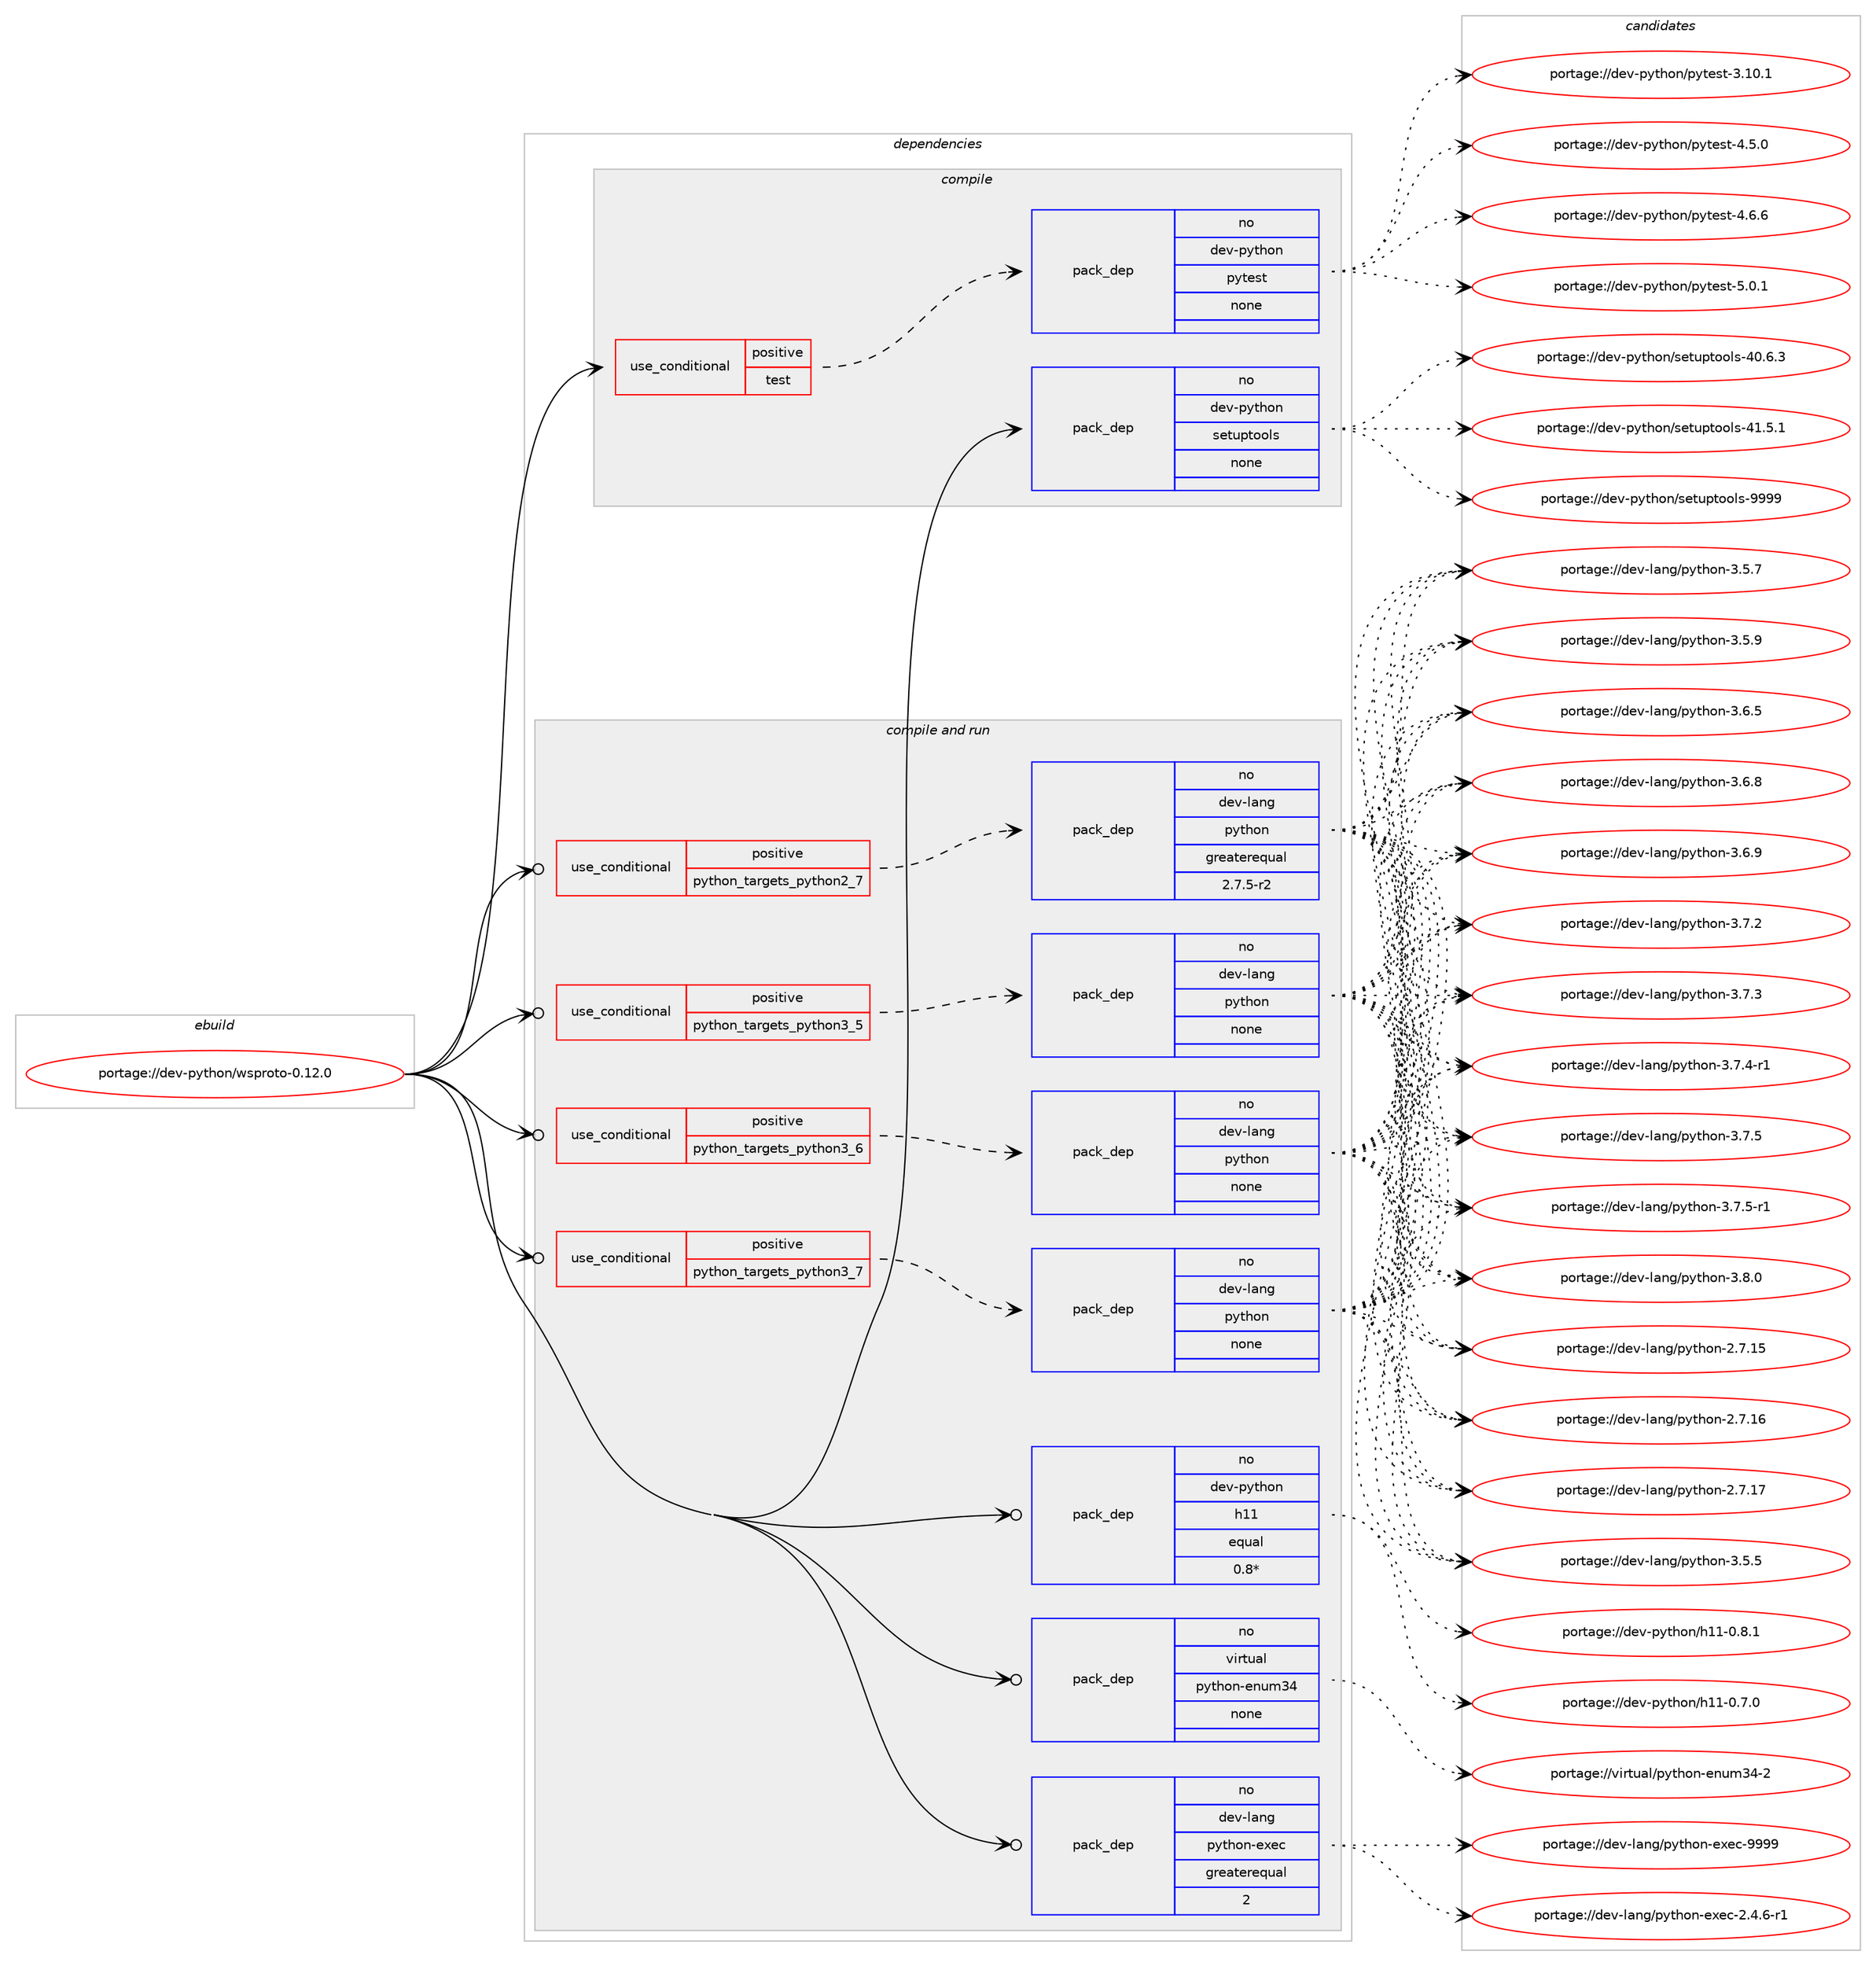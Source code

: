 digraph prolog {

# *************
# Graph options
# *************

newrank=true;
concentrate=true;
compound=true;
graph [rankdir=LR,fontname=Helvetica,fontsize=10,ranksep=1.5];#, ranksep=2.5, nodesep=0.2];
edge  [arrowhead=vee];
node  [fontname=Helvetica,fontsize=10];

# **********
# The ebuild
# **********

subgraph cluster_leftcol {
color=gray;
rank=same;
label=<<i>ebuild</i>>;
id [label="portage://dev-python/wsproto-0.12.0", color=red, width=4, href="../dev-python/wsproto-0.12.0.svg"];
}

# ****************
# The dependencies
# ****************

subgraph cluster_midcol {
color=gray;
label=<<i>dependencies</i>>;
subgraph cluster_compile {
fillcolor="#eeeeee";
style=filled;
label=<<i>compile</i>>;
subgraph cond40889 {
dependency179313 [label=<<TABLE BORDER="0" CELLBORDER="1" CELLSPACING="0" CELLPADDING="4"><TR><TD ROWSPAN="3" CELLPADDING="10">use_conditional</TD></TR><TR><TD>positive</TD></TR><TR><TD>test</TD></TR></TABLE>>, shape=none, color=red];
subgraph pack135013 {
dependency179314 [label=<<TABLE BORDER="0" CELLBORDER="1" CELLSPACING="0" CELLPADDING="4" WIDTH="220"><TR><TD ROWSPAN="6" CELLPADDING="30">pack_dep</TD></TR><TR><TD WIDTH="110">no</TD></TR><TR><TD>dev-python</TD></TR><TR><TD>pytest</TD></TR><TR><TD>none</TD></TR><TR><TD></TD></TR></TABLE>>, shape=none, color=blue];
}
dependency179313:e -> dependency179314:w [weight=20,style="dashed",arrowhead="vee"];
}
id:e -> dependency179313:w [weight=20,style="solid",arrowhead="vee"];
subgraph pack135014 {
dependency179315 [label=<<TABLE BORDER="0" CELLBORDER="1" CELLSPACING="0" CELLPADDING="4" WIDTH="220"><TR><TD ROWSPAN="6" CELLPADDING="30">pack_dep</TD></TR><TR><TD WIDTH="110">no</TD></TR><TR><TD>dev-python</TD></TR><TR><TD>setuptools</TD></TR><TR><TD>none</TD></TR><TR><TD></TD></TR></TABLE>>, shape=none, color=blue];
}
id:e -> dependency179315:w [weight=20,style="solid",arrowhead="vee"];
}
subgraph cluster_compileandrun {
fillcolor="#eeeeee";
style=filled;
label=<<i>compile and run</i>>;
subgraph cond40890 {
dependency179316 [label=<<TABLE BORDER="0" CELLBORDER="1" CELLSPACING="0" CELLPADDING="4"><TR><TD ROWSPAN="3" CELLPADDING="10">use_conditional</TD></TR><TR><TD>positive</TD></TR><TR><TD>python_targets_python2_7</TD></TR></TABLE>>, shape=none, color=red];
subgraph pack135015 {
dependency179317 [label=<<TABLE BORDER="0" CELLBORDER="1" CELLSPACING="0" CELLPADDING="4" WIDTH="220"><TR><TD ROWSPAN="6" CELLPADDING="30">pack_dep</TD></TR><TR><TD WIDTH="110">no</TD></TR><TR><TD>dev-lang</TD></TR><TR><TD>python</TD></TR><TR><TD>greaterequal</TD></TR><TR><TD>2.7.5-r2</TD></TR></TABLE>>, shape=none, color=blue];
}
dependency179316:e -> dependency179317:w [weight=20,style="dashed",arrowhead="vee"];
}
id:e -> dependency179316:w [weight=20,style="solid",arrowhead="odotvee"];
subgraph cond40891 {
dependency179318 [label=<<TABLE BORDER="0" CELLBORDER="1" CELLSPACING="0" CELLPADDING="4"><TR><TD ROWSPAN="3" CELLPADDING="10">use_conditional</TD></TR><TR><TD>positive</TD></TR><TR><TD>python_targets_python3_5</TD></TR></TABLE>>, shape=none, color=red];
subgraph pack135016 {
dependency179319 [label=<<TABLE BORDER="0" CELLBORDER="1" CELLSPACING="0" CELLPADDING="4" WIDTH="220"><TR><TD ROWSPAN="6" CELLPADDING="30">pack_dep</TD></TR><TR><TD WIDTH="110">no</TD></TR><TR><TD>dev-lang</TD></TR><TR><TD>python</TD></TR><TR><TD>none</TD></TR><TR><TD></TD></TR></TABLE>>, shape=none, color=blue];
}
dependency179318:e -> dependency179319:w [weight=20,style="dashed",arrowhead="vee"];
}
id:e -> dependency179318:w [weight=20,style="solid",arrowhead="odotvee"];
subgraph cond40892 {
dependency179320 [label=<<TABLE BORDER="0" CELLBORDER="1" CELLSPACING="0" CELLPADDING="4"><TR><TD ROWSPAN="3" CELLPADDING="10">use_conditional</TD></TR><TR><TD>positive</TD></TR><TR><TD>python_targets_python3_6</TD></TR></TABLE>>, shape=none, color=red];
subgraph pack135017 {
dependency179321 [label=<<TABLE BORDER="0" CELLBORDER="1" CELLSPACING="0" CELLPADDING="4" WIDTH="220"><TR><TD ROWSPAN="6" CELLPADDING="30">pack_dep</TD></TR><TR><TD WIDTH="110">no</TD></TR><TR><TD>dev-lang</TD></TR><TR><TD>python</TD></TR><TR><TD>none</TD></TR><TR><TD></TD></TR></TABLE>>, shape=none, color=blue];
}
dependency179320:e -> dependency179321:w [weight=20,style="dashed",arrowhead="vee"];
}
id:e -> dependency179320:w [weight=20,style="solid",arrowhead="odotvee"];
subgraph cond40893 {
dependency179322 [label=<<TABLE BORDER="0" CELLBORDER="1" CELLSPACING="0" CELLPADDING="4"><TR><TD ROWSPAN="3" CELLPADDING="10">use_conditional</TD></TR><TR><TD>positive</TD></TR><TR><TD>python_targets_python3_7</TD></TR></TABLE>>, shape=none, color=red];
subgraph pack135018 {
dependency179323 [label=<<TABLE BORDER="0" CELLBORDER="1" CELLSPACING="0" CELLPADDING="4" WIDTH="220"><TR><TD ROWSPAN="6" CELLPADDING="30">pack_dep</TD></TR><TR><TD WIDTH="110">no</TD></TR><TR><TD>dev-lang</TD></TR><TR><TD>python</TD></TR><TR><TD>none</TD></TR><TR><TD></TD></TR></TABLE>>, shape=none, color=blue];
}
dependency179322:e -> dependency179323:w [weight=20,style="dashed",arrowhead="vee"];
}
id:e -> dependency179322:w [weight=20,style="solid",arrowhead="odotvee"];
subgraph pack135019 {
dependency179324 [label=<<TABLE BORDER="0" CELLBORDER="1" CELLSPACING="0" CELLPADDING="4" WIDTH="220"><TR><TD ROWSPAN="6" CELLPADDING="30">pack_dep</TD></TR><TR><TD WIDTH="110">no</TD></TR><TR><TD>dev-lang</TD></TR><TR><TD>python-exec</TD></TR><TR><TD>greaterequal</TD></TR><TR><TD>2</TD></TR></TABLE>>, shape=none, color=blue];
}
id:e -> dependency179324:w [weight=20,style="solid",arrowhead="odotvee"];
subgraph pack135020 {
dependency179325 [label=<<TABLE BORDER="0" CELLBORDER="1" CELLSPACING="0" CELLPADDING="4" WIDTH="220"><TR><TD ROWSPAN="6" CELLPADDING="30">pack_dep</TD></TR><TR><TD WIDTH="110">no</TD></TR><TR><TD>dev-python</TD></TR><TR><TD>h11</TD></TR><TR><TD>equal</TD></TR><TR><TD>0.8*</TD></TR></TABLE>>, shape=none, color=blue];
}
id:e -> dependency179325:w [weight=20,style="solid",arrowhead="odotvee"];
subgraph pack135021 {
dependency179326 [label=<<TABLE BORDER="0" CELLBORDER="1" CELLSPACING="0" CELLPADDING="4" WIDTH="220"><TR><TD ROWSPAN="6" CELLPADDING="30">pack_dep</TD></TR><TR><TD WIDTH="110">no</TD></TR><TR><TD>virtual</TD></TR><TR><TD>python-enum34</TD></TR><TR><TD>none</TD></TR><TR><TD></TD></TR></TABLE>>, shape=none, color=blue];
}
id:e -> dependency179326:w [weight=20,style="solid",arrowhead="odotvee"];
}
subgraph cluster_run {
fillcolor="#eeeeee";
style=filled;
label=<<i>run</i>>;
}
}

# **************
# The candidates
# **************

subgraph cluster_choices {
rank=same;
color=gray;
label=<<i>candidates</i>>;

subgraph choice135013 {
color=black;
nodesep=1;
choiceportage100101118451121211161041111104711212111610111511645514649484649 [label="portage://dev-python/pytest-3.10.1", color=red, width=4,href="../dev-python/pytest-3.10.1.svg"];
choiceportage1001011184511212111610411111047112121116101115116455246534648 [label="portage://dev-python/pytest-4.5.0", color=red, width=4,href="../dev-python/pytest-4.5.0.svg"];
choiceportage1001011184511212111610411111047112121116101115116455246544654 [label="portage://dev-python/pytest-4.6.6", color=red, width=4,href="../dev-python/pytest-4.6.6.svg"];
choiceportage1001011184511212111610411111047112121116101115116455346484649 [label="portage://dev-python/pytest-5.0.1", color=red, width=4,href="../dev-python/pytest-5.0.1.svg"];
dependency179314:e -> choiceportage100101118451121211161041111104711212111610111511645514649484649:w [style=dotted,weight="100"];
dependency179314:e -> choiceportage1001011184511212111610411111047112121116101115116455246534648:w [style=dotted,weight="100"];
dependency179314:e -> choiceportage1001011184511212111610411111047112121116101115116455246544654:w [style=dotted,weight="100"];
dependency179314:e -> choiceportage1001011184511212111610411111047112121116101115116455346484649:w [style=dotted,weight="100"];
}
subgraph choice135014 {
color=black;
nodesep=1;
choiceportage100101118451121211161041111104711510111611711211611111110811545524846544651 [label="portage://dev-python/setuptools-40.6.3", color=red, width=4,href="../dev-python/setuptools-40.6.3.svg"];
choiceportage100101118451121211161041111104711510111611711211611111110811545524946534649 [label="portage://dev-python/setuptools-41.5.1", color=red, width=4,href="../dev-python/setuptools-41.5.1.svg"];
choiceportage10010111845112121116104111110471151011161171121161111111081154557575757 [label="portage://dev-python/setuptools-9999", color=red, width=4,href="../dev-python/setuptools-9999.svg"];
dependency179315:e -> choiceportage100101118451121211161041111104711510111611711211611111110811545524846544651:w [style=dotted,weight="100"];
dependency179315:e -> choiceportage100101118451121211161041111104711510111611711211611111110811545524946534649:w [style=dotted,weight="100"];
dependency179315:e -> choiceportage10010111845112121116104111110471151011161171121161111111081154557575757:w [style=dotted,weight="100"];
}
subgraph choice135015 {
color=black;
nodesep=1;
choiceportage10010111845108971101034711212111610411111045504655464953 [label="portage://dev-lang/python-2.7.15", color=red, width=4,href="../dev-lang/python-2.7.15.svg"];
choiceportage10010111845108971101034711212111610411111045504655464954 [label="portage://dev-lang/python-2.7.16", color=red, width=4,href="../dev-lang/python-2.7.16.svg"];
choiceportage10010111845108971101034711212111610411111045504655464955 [label="portage://dev-lang/python-2.7.17", color=red, width=4,href="../dev-lang/python-2.7.17.svg"];
choiceportage100101118451089711010347112121116104111110455146534653 [label="portage://dev-lang/python-3.5.5", color=red, width=4,href="../dev-lang/python-3.5.5.svg"];
choiceportage100101118451089711010347112121116104111110455146534655 [label="portage://dev-lang/python-3.5.7", color=red, width=4,href="../dev-lang/python-3.5.7.svg"];
choiceportage100101118451089711010347112121116104111110455146534657 [label="portage://dev-lang/python-3.5.9", color=red, width=4,href="../dev-lang/python-3.5.9.svg"];
choiceportage100101118451089711010347112121116104111110455146544653 [label="portage://dev-lang/python-3.6.5", color=red, width=4,href="../dev-lang/python-3.6.5.svg"];
choiceportage100101118451089711010347112121116104111110455146544656 [label="portage://dev-lang/python-3.6.8", color=red, width=4,href="../dev-lang/python-3.6.8.svg"];
choiceportage100101118451089711010347112121116104111110455146544657 [label="portage://dev-lang/python-3.6.9", color=red, width=4,href="../dev-lang/python-3.6.9.svg"];
choiceportage100101118451089711010347112121116104111110455146554650 [label="portage://dev-lang/python-3.7.2", color=red, width=4,href="../dev-lang/python-3.7.2.svg"];
choiceportage100101118451089711010347112121116104111110455146554651 [label="portage://dev-lang/python-3.7.3", color=red, width=4,href="../dev-lang/python-3.7.3.svg"];
choiceportage1001011184510897110103471121211161041111104551465546524511449 [label="portage://dev-lang/python-3.7.4-r1", color=red, width=4,href="../dev-lang/python-3.7.4-r1.svg"];
choiceportage100101118451089711010347112121116104111110455146554653 [label="portage://dev-lang/python-3.7.5", color=red, width=4,href="../dev-lang/python-3.7.5.svg"];
choiceportage1001011184510897110103471121211161041111104551465546534511449 [label="portage://dev-lang/python-3.7.5-r1", color=red, width=4,href="../dev-lang/python-3.7.5-r1.svg"];
choiceportage100101118451089711010347112121116104111110455146564648 [label="portage://dev-lang/python-3.8.0", color=red, width=4,href="../dev-lang/python-3.8.0.svg"];
dependency179317:e -> choiceportage10010111845108971101034711212111610411111045504655464953:w [style=dotted,weight="100"];
dependency179317:e -> choiceportage10010111845108971101034711212111610411111045504655464954:w [style=dotted,weight="100"];
dependency179317:e -> choiceportage10010111845108971101034711212111610411111045504655464955:w [style=dotted,weight="100"];
dependency179317:e -> choiceportage100101118451089711010347112121116104111110455146534653:w [style=dotted,weight="100"];
dependency179317:e -> choiceportage100101118451089711010347112121116104111110455146534655:w [style=dotted,weight="100"];
dependency179317:e -> choiceportage100101118451089711010347112121116104111110455146534657:w [style=dotted,weight="100"];
dependency179317:e -> choiceportage100101118451089711010347112121116104111110455146544653:w [style=dotted,weight="100"];
dependency179317:e -> choiceportage100101118451089711010347112121116104111110455146544656:w [style=dotted,weight="100"];
dependency179317:e -> choiceportage100101118451089711010347112121116104111110455146544657:w [style=dotted,weight="100"];
dependency179317:e -> choiceportage100101118451089711010347112121116104111110455146554650:w [style=dotted,weight="100"];
dependency179317:e -> choiceportage100101118451089711010347112121116104111110455146554651:w [style=dotted,weight="100"];
dependency179317:e -> choiceportage1001011184510897110103471121211161041111104551465546524511449:w [style=dotted,weight="100"];
dependency179317:e -> choiceportage100101118451089711010347112121116104111110455146554653:w [style=dotted,weight="100"];
dependency179317:e -> choiceportage1001011184510897110103471121211161041111104551465546534511449:w [style=dotted,weight="100"];
dependency179317:e -> choiceportage100101118451089711010347112121116104111110455146564648:w [style=dotted,weight="100"];
}
subgraph choice135016 {
color=black;
nodesep=1;
choiceportage10010111845108971101034711212111610411111045504655464953 [label="portage://dev-lang/python-2.7.15", color=red, width=4,href="../dev-lang/python-2.7.15.svg"];
choiceportage10010111845108971101034711212111610411111045504655464954 [label="portage://dev-lang/python-2.7.16", color=red, width=4,href="../dev-lang/python-2.7.16.svg"];
choiceportage10010111845108971101034711212111610411111045504655464955 [label="portage://dev-lang/python-2.7.17", color=red, width=4,href="../dev-lang/python-2.7.17.svg"];
choiceportage100101118451089711010347112121116104111110455146534653 [label="portage://dev-lang/python-3.5.5", color=red, width=4,href="../dev-lang/python-3.5.5.svg"];
choiceportage100101118451089711010347112121116104111110455146534655 [label="portage://dev-lang/python-3.5.7", color=red, width=4,href="../dev-lang/python-3.5.7.svg"];
choiceportage100101118451089711010347112121116104111110455146534657 [label="portage://dev-lang/python-3.5.9", color=red, width=4,href="../dev-lang/python-3.5.9.svg"];
choiceportage100101118451089711010347112121116104111110455146544653 [label="portage://dev-lang/python-3.6.5", color=red, width=4,href="../dev-lang/python-3.6.5.svg"];
choiceportage100101118451089711010347112121116104111110455146544656 [label="portage://dev-lang/python-3.6.8", color=red, width=4,href="../dev-lang/python-3.6.8.svg"];
choiceportage100101118451089711010347112121116104111110455146544657 [label="portage://dev-lang/python-3.6.9", color=red, width=4,href="../dev-lang/python-3.6.9.svg"];
choiceportage100101118451089711010347112121116104111110455146554650 [label="portage://dev-lang/python-3.7.2", color=red, width=4,href="../dev-lang/python-3.7.2.svg"];
choiceportage100101118451089711010347112121116104111110455146554651 [label="portage://dev-lang/python-3.7.3", color=red, width=4,href="../dev-lang/python-3.7.3.svg"];
choiceportage1001011184510897110103471121211161041111104551465546524511449 [label="portage://dev-lang/python-3.7.4-r1", color=red, width=4,href="../dev-lang/python-3.7.4-r1.svg"];
choiceportage100101118451089711010347112121116104111110455146554653 [label="portage://dev-lang/python-3.7.5", color=red, width=4,href="../dev-lang/python-3.7.5.svg"];
choiceportage1001011184510897110103471121211161041111104551465546534511449 [label="portage://dev-lang/python-3.7.5-r1", color=red, width=4,href="../dev-lang/python-3.7.5-r1.svg"];
choiceportage100101118451089711010347112121116104111110455146564648 [label="portage://dev-lang/python-3.8.0", color=red, width=4,href="../dev-lang/python-3.8.0.svg"];
dependency179319:e -> choiceportage10010111845108971101034711212111610411111045504655464953:w [style=dotted,weight="100"];
dependency179319:e -> choiceportage10010111845108971101034711212111610411111045504655464954:w [style=dotted,weight="100"];
dependency179319:e -> choiceportage10010111845108971101034711212111610411111045504655464955:w [style=dotted,weight="100"];
dependency179319:e -> choiceportage100101118451089711010347112121116104111110455146534653:w [style=dotted,weight="100"];
dependency179319:e -> choiceportage100101118451089711010347112121116104111110455146534655:w [style=dotted,weight="100"];
dependency179319:e -> choiceportage100101118451089711010347112121116104111110455146534657:w [style=dotted,weight="100"];
dependency179319:e -> choiceportage100101118451089711010347112121116104111110455146544653:w [style=dotted,weight="100"];
dependency179319:e -> choiceportage100101118451089711010347112121116104111110455146544656:w [style=dotted,weight="100"];
dependency179319:e -> choiceportage100101118451089711010347112121116104111110455146544657:w [style=dotted,weight="100"];
dependency179319:e -> choiceportage100101118451089711010347112121116104111110455146554650:w [style=dotted,weight="100"];
dependency179319:e -> choiceportage100101118451089711010347112121116104111110455146554651:w [style=dotted,weight="100"];
dependency179319:e -> choiceportage1001011184510897110103471121211161041111104551465546524511449:w [style=dotted,weight="100"];
dependency179319:e -> choiceportage100101118451089711010347112121116104111110455146554653:w [style=dotted,weight="100"];
dependency179319:e -> choiceportage1001011184510897110103471121211161041111104551465546534511449:w [style=dotted,weight="100"];
dependency179319:e -> choiceportage100101118451089711010347112121116104111110455146564648:w [style=dotted,weight="100"];
}
subgraph choice135017 {
color=black;
nodesep=1;
choiceportage10010111845108971101034711212111610411111045504655464953 [label="portage://dev-lang/python-2.7.15", color=red, width=4,href="../dev-lang/python-2.7.15.svg"];
choiceportage10010111845108971101034711212111610411111045504655464954 [label="portage://dev-lang/python-2.7.16", color=red, width=4,href="../dev-lang/python-2.7.16.svg"];
choiceportage10010111845108971101034711212111610411111045504655464955 [label="portage://dev-lang/python-2.7.17", color=red, width=4,href="../dev-lang/python-2.7.17.svg"];
choiceportage100101118451089711010347112121116104111110455146534653 [label="portage://dev-lang/python-3.5.5", color=red, width=4,href="../dev-lang/python-3.5.5.svg"];
choiceportage100101118451089711010347112121116104111110455146534655 [label="portage://dev-lang/python-3.5.7", color=red, width=4,href="../dev-lang/python-3.5.7.svg"];
choiceportage100101118451089711010347112121116104111110455146534657 [label="portage://dev-lang/python-3.5.9", color=red, width=4,href="../dev-lang/python-3.5.9.svg"];
choiceportage100101118451089711010347112121116104111110455146544653 [label="portage://dev-lang/python-3.6.5", color=red, width=4,href="../dev-lang/python-3.6.5.svg"];
choiceportage100101118451089711010347112121116104111110455146544656 [label="portage://dev-lang/python-3.6.8", color=red, width=4,href="../dev-lang/python-3.6.8.svg"];
choiceportage100101118451089711010347112121116104111110455146544657 [label="portage://dev-lang/python-3.6.9", color=red, width=4,href="../dev-lang/python-3.6.9.svg"];
choiceportage100101118451089711010347112121116104111110455146554650 [label="portage://dev-lang/python-3.7.2", color=red, width=4,href="../dev-lang/python-3.7.2.svg"];
choiceportage100101118451089711010347112121116104111110455146554651 [label="portage://dev-lang/python-3.7.3", color=red, width=4,href="../dev-lang/python-3.7.3.svg"];
choiceportage1001011184510897110103471121211161041111104551465546524511449 [label="portage://dev-lang/python-3.7.4-r1", color=red, width=4,href="../dev-lang/python-3.7.4-r1.svg"];
choiceportage100101118451089711010347112121116104111110455146554653 [label="portage://dev-lang/python-3.7.5", color=red, width=4,href="../dev-lang/python-3.7.5.svg"];
choiceportage1001011184510897110103471121211161041111104551465546534511449 [label="portage://dev-lang/python-3.7.5-r1", color=red, width=4,href="../dev-lang/python-3.7.5-r1.svg"];
choiceportage100101118451089711010347112121116104111110455146564648 [label="portage://dev-lang/python-3.8.0", color=red, width=4,href="../dev-lang/python-3.8.0.svg"];
dependency179321:e -> choiceportage10010111845108971101034711212111610411111045504655464953:w [style=dotted,weight="100"];
dependency179321:e -> choiceportage10010111845108971101034711212111610411111045504655464954:w [style=dotted,weight="100"];
dependency179321:e -> choiceportage10010111845108971101034711212111610411111045504655464955:w [style=dotted,weight="100"];
dependency179321:e -> choiceportage100101118451089711010347112121116104111110455146534653:w [style=dotted,weight="100"];
dependency179321:e -> choiceportage100101118451089711010347112121116104111110455146534655:w [style=dotted,weight="100"];
dependency179321:e -> choiceportage100101118451089711010347112121116104111110455146534657:w [style=dotted,weight="100"];
dependency179321:e -> choiceportage100101118451089711010347112121116104111110455146544653:w [style=dotted,weight="100"];
dependency179321:e -> choiceportage100101118451089711010347112121116104111110455146544656:w [style=dotted,weight="100"];
dependency179321:e -> choiceportage100101118451089711010347112121116104111110455146544657:w [style=dotted,weight="100"];
dependency179321:e -> choiceportage100101118451089711010347112121116104111110455146554650:w [style=dotted,weight="100"];
dependency179321:e -> choiceportage100101118451089711010347112121116104111110455146554651:w [style=dotted,weight="100"];
dependency179321:e -> choiceportage1001011184510897110103471121211161041111104551465546524511449:w [style=dotted,weight="100"];
dependency179321:e -> choiceportage100101118451089711010347112121116104111110455146554653:w [style=dotted,weight="100"];
dependency179321:e -> choiceportage1001011184510897110103471121211161041111104551465546534511449:w [style=dotted,weight="100"];
dependency179321:e -> choiceportage100101118451089711010347112121116104111110455146564648:w [style=dotted,weight="100"];
}
subgraph choice135018 {
color=black;
nodesep=1;
choiceportage10010111845108971101034711212111610411111045504655464953 [label="portage://dev-lang/python-2.7.15", color=red, width=4,href="../dev-lang/python-2.7.15.svg"];
choiceportage10010111845108971101034711212111610411111045504655464954 [label="portage://dev-lang/python-2.7.16", color=red, width=4,href="../dev-lang/python-2.7.16.svg"];
choiceportage10010111845108971101034711212111610411111045504655464955 [label="portage://dev-lang/python-2.7.17", color=red, width=4,href="../dev-lang/python-2.7.17.svg"];
choiceportage100101118451089711010347112121116104111110455146534653 [label="portage://dev-lang/python-3.5.5", color=red, width=4,href="../dev-lang/python-3.5.5.svg"];
choiceportage100101118451089711010347112121116104111110455146534655 [label="portage://dev-lang/python-3.5.7", color=red, width=4,href="../dev-lang/python-3.5.7.svg"];
choiceportage100101118451089711010347112121116104111110455146534657 [label="portage://dev-lang/python-3.5.9", color=red, width=4,href="../dev-lang/python-3.5.9.svg"];
choiceportage100101118451089711010347112121116104111110455146544653 [label="portage://dev-lang/python-3.6.5", color=red, width=4,href="../dev-lang/python-3.6.5.svg"];
choiceportage100101118451089711010347112121116104111110455146544656 [label="portage://dev-lang/python-3.6.8", color=red, width=4,href="../dev-lang/python-3.6.8.svg"];
choiceportage100101118451089711010347112121116104111110455146544657 [label="portage://dev-lang/python-3.6.9", color=red, width=4,href="../dev-lang/python-3.6.9.svg"];
choiceportage100101118451089711010347112121116104111110455146554650 [label="portage://dev-lang/python-3.7.2", color=red, width=4,href="../dev-lang/python-3.7.2.svg"];
choiceportage100101118451089711010347112121116104111110455146554651 [label="portage://dev-lang/python-3.7.3", color=red, width=4,href="../dev-lang/python-3.7.3.svg"];
choiceportage1001011184510897110103471121211161041111104551465546524511449 [label="portage://dev-lang/python-3.7.4-r1", color=red, width=4,href="../dev-lang/python-3.7.4-r1.svg"];
choiceportage100101118451089711010347112121116104111110455146554653 [label="portage://dev-lang/python-3.7.5", color=red, width=4,href="../dev-lang/python-3.7.5.svg"];
choiceportage1001011184510897110103471121211161041111104551465546534511449 [label="portage://dev-lang/python-3.7.5-r1", color=red, width=4,href="../dev-lang/python-3.7.5-r1.svg"];
choiceportage100101118451089711010347112121116104111110455146564648 [label="portage://dev-lang/python-3.8.0", color=red, width=4,href="../dev-lang/python-3.8.0.svg"];
dependency179323:e -> choiceportage10010111845108971101034711212111610411111045504655464953:w [style=dotted,weight="100"];
dependency179323:e -> choiceportage10010111845108971101034711212111610411111045504655464954:w [style=dotted,weight="100"];
dependency179323:e -> choiceportage10010111845108971101034711212111610411111045504655464955:w [style=dotted,weight="100"];
dependency179323:e -> choiceportage100101118451089711010347112121116104111110455146534653:w [style=dotted,weight="100"];
dependency179323:e -> choiceportage100101118451089711010347112121116104111110455146534655:w [style=dotted,weight="100"];
dependency179323:e -> choiceportage100101118451089711010347112121116104111110455146534657:w [style=dotted,weight="100"];
dependency179323:e -> choiceportage100101118451089711010347112121116104111110455146544653:w [style=dotted,weight="100"];
dependency179323:e -> choiceportage100101118451089711010347112121116104111110455146544656:w [style=dotted,weight="100"];
dependency179323:e -> choiceportage100101118451089711010347112121116104111110455146544657:w [style=dotted,weight="100"];
dependency179323:e -> choiceportage100101118451089711010347112121116104111110455146554650:w [style=dotted,weight="100"];
dependency179323:e -> choiceportage100101118451089711010347112121116104111110455146554651:w [style=dotted,weight="100"];
dependency179323:e -> choiceportage1001011184510897110103471121211161041111104551465546524511449:w [style=dotted,weight="100"];
dependency179323:e -> choiceportage100101118451089711010347112121116104111110455146554653:w [style=dotted,weight="100"];
dependency179323:e -> choiceportage1001011184510897110103471121211161041111104551465546534511449:w [style=dotted,weight="100"];
dependency179323:e -> choiceportage100101118451089711010347112121116104111110455146564648:w [style=dotted,weight="100"];
}
subgraph choice135019 {
color=black;
nodesep=1;
choiceportage10010111845108971101034711212111610411111045101120101994550465246544511449 [label="portage://dev-lang/python-exec-2.4.6-r1", color=red, width=4,href="../dev-lang/python-exec-2.4.6-r1.svg"];
choiceportage10010111845108971101034711212111610411111045101120101994557575757 [label="portage://dev-lang/python-exec-9999", color=red, width=4,href="../dev-lang/python-exec-9999.svg"];
dependency179324:e -> choiceportage10010111845108971101034711212111610411111045101120101994550465246544511449:w [style=dotted,weight="100"];
dependency179324:e -> choiceportage10010111845108971101034711212111610411111045101120101994557575757:w [style=dotted,weight="100"];
}
subgraph choice135020 {
color=black;
nodesep=1;
choiceportage10010111845112121116104111110471044949454846554648 [label="portage://dev-python/h11-0.7.0", color=red, width=4,href="../dev-python/h11-0.7.0.svg"];
choiceportage10010111845112121116104111110471044949454846564649 [label="portage://dev-python/h11-0.8.1", color=red, width=4,href="../dev-python/h11-0.8.1.svg"];
dependency179325:e -> choiceportage10010111845112121116104111110471044949454846554648:w [style=dotted,weight="100"];
dependency179325:e -> choiceportage10010111845112121116104111110471044949454846564649:w [style=dotted,weight="100"];
}
subgraph choice135021 {
color=black;
nodesep=1;
choiceportage11810511411611797108471121211161041111104510111011710951524550 [label="portage://virtual/python-enum34-2", color=red, width=4,href="../virtual/python-enum34-2.svg"];
dependency179326:e -> choiceportage11810511411611797108471121211161041111104510111011710951524550:w [style=dotted,weight="100"];
}
}

}
